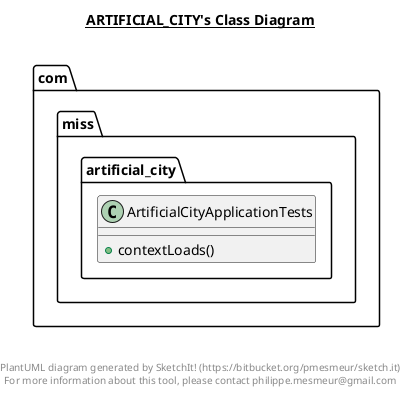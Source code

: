 @startuml

title __ARTIFICIAL_CITY's Class Diagram__\n

  package com.miss.artificial_city {
    class ArtificialCityApplicationTests {
        + contextLoads()
    }
  }
  



right footer


PlantUML diagram generated by SketchIt! (https://bitbucket.org/pmesmeur/sketch.it)
For more information about this tool, please contact philippe.mesmeur@gmail.com
endfooter

@enduml
